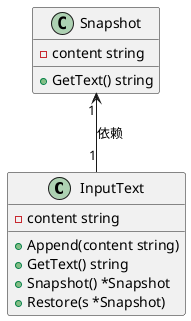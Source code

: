 @startuml proxy

class InputText {
    -content string
    +Append(content string)
    +GetText() string
    +Snapshot() *Snapshot
    +Restore(s *Snapshot)
}

class Snapshot {
    -content string
    +GetText() string
}

Snapshot "1" <-- "1" InputText :依赖

@enduml
